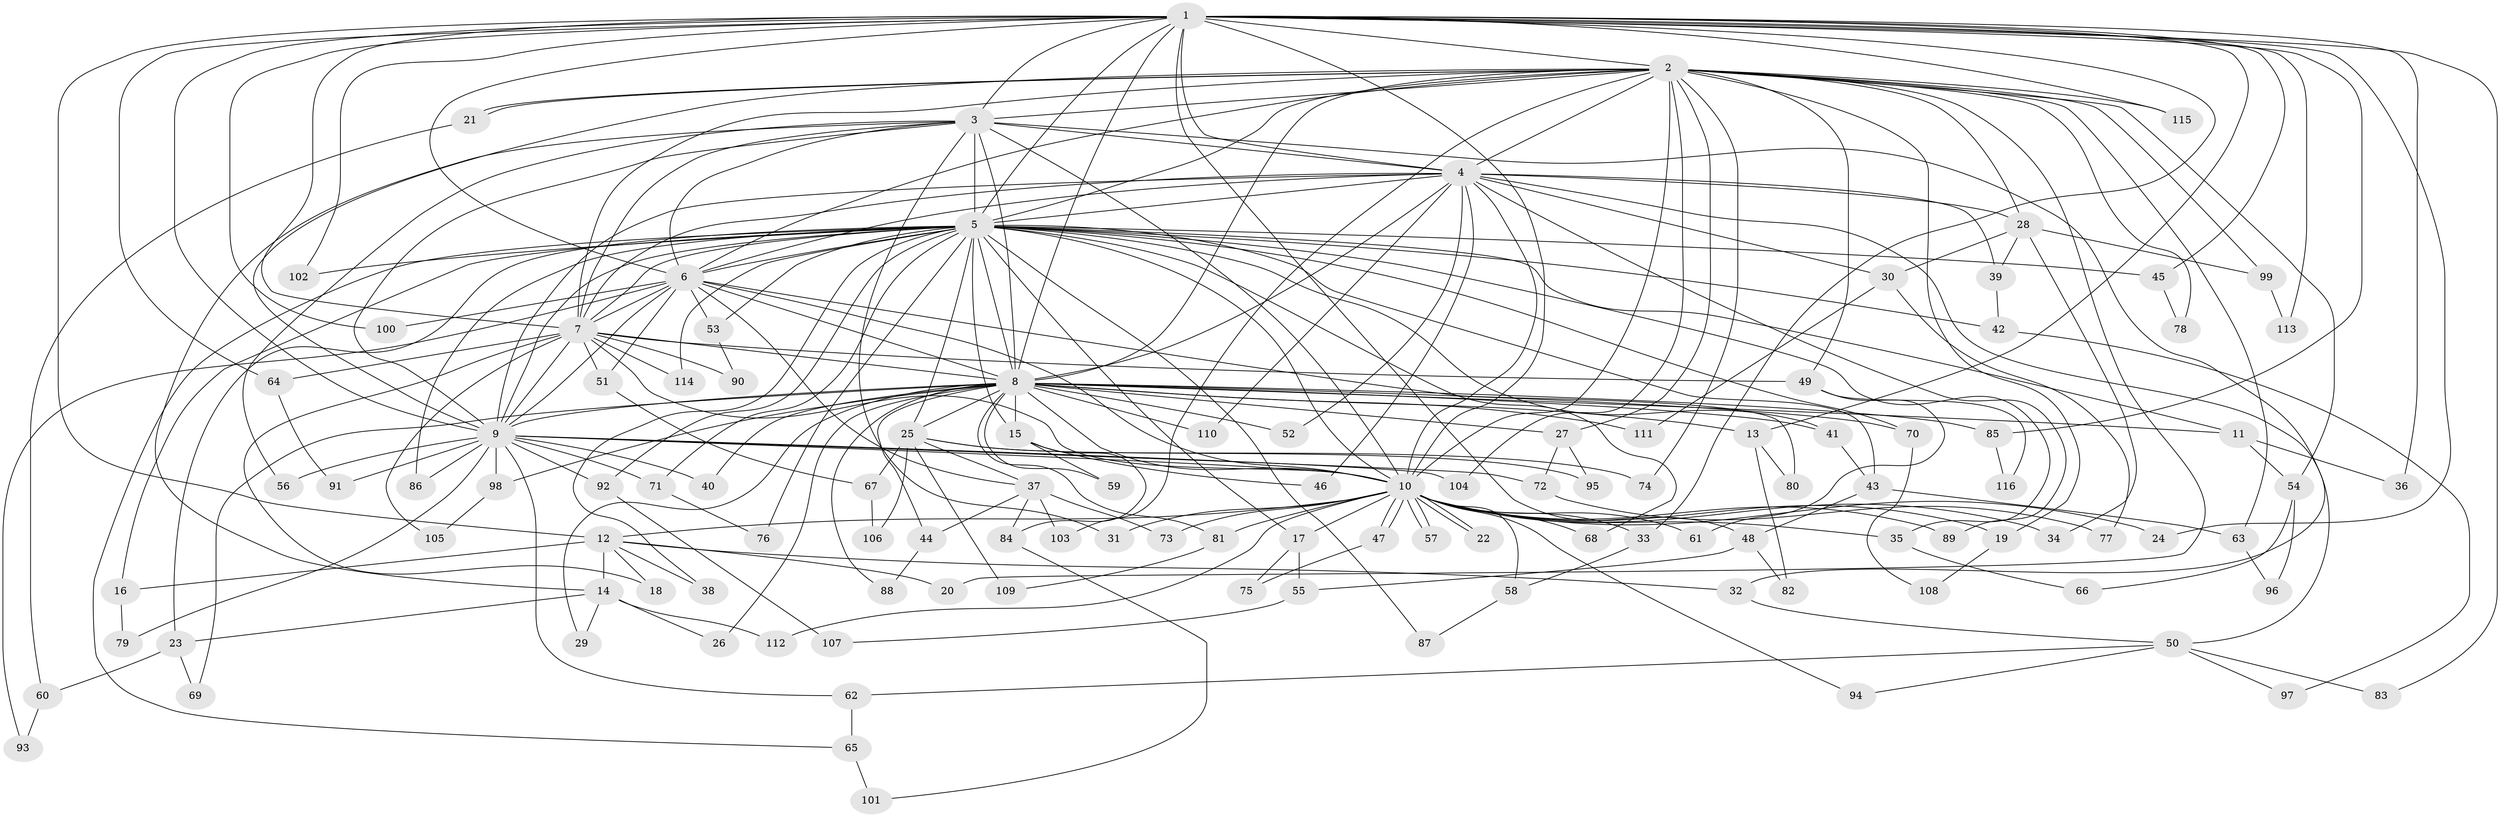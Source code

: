 // Generated by graph-tools (version 1.1) at 2025/25/03/09/25 03:25:47]
// undirected, 116 vertices, 257 edges
graph export_dot {
graph [start="1"]
  node [color=gray90,style=filled];
  1;
  2;
  3;
  4;
  5;
  6;
  7;
  8;
  9;
  10;
  11;
  12;
  13;
  14;
  15;
  16;
  17;
  18;
  19;
  20;
  21;
  22;
  23;
  24;
  25;
  26;
  27;
  28;
  29;
  30;
  31;
  32;
  33;
  34;
  35;
  36;
  37;
  38;
  39;
  40;
  41;
  42;
  43;
  44;
  45;
  46;
  47;
  48;
  49;
  50;
  51;
  52;
  53;
  54;
  55;
  56;
  57;
  58;
  59;
  60;
  61;
  62;
  63;
  64;
  65;
  66;
  67;
  68;
  69;
  70;
  71;
  72;
  73;
  74;
  75;
  76;
  77;
  78;
  79;
  80;
  81;
  82;
  83;
  84;
  85;
  86;
  87;
  88;
  89;
  90;
  91;
  92;
  93;
  94;
  95;
  96;
  97;
  98;
  99;
  100;
  101;
  102;
  103;
  104;
  105;
  106;
  107;
  108;
  109;
  110;
  111;
  112;
  113;
  114;
  115;
  116;
  1 -- 2;
  1 -- 3;
  1 -- 4;
  1 -- 5;
  1 -- 6;
  1 -- 7;
  1 -- 8;
  1 -- 9;
  1 -- 10;
  1 -- 12;
  1 -- 13;
  1 -- 24;
  1 -- 33;
  1 -- 36;
  1 -- 45;
  1 -- 48;
  1 -- 64;
  1 -- 83;
  1 -- 85;
  1 -- 100;
  1 -- 102;
  1 -- 113;
  1 -- 115;
  2 -- 3;
  2 -- 4;
  2 -- 5;
  2 -- 6;
  2 -- 7;
  2 -- 8;
  2 -- 9;
  2 -- 10;
  2 -- 19;
  2 -- 20;
  2 -- 21;
  2 -- 21;
  2 -- 27;
  2 -- 28;
  2 -- 49;
  2 -- 54;
  2 -- 63;
  2 -- 74;
  2 -- 78;
  2 -- 99;
  2 -- 103;
  2 -- 104;
  2 -- 115;
  3 -- 4;
  3 -- 5;
  3 -- 6;
  3 -- 7;
  3 -- 8;
  3 -- 9;
  3 -- 10;
  3 -- 14;
  3 -- 31;
  3 -- 32;
  3 -- 56;
  4 -- 5;
  4 -- 6;
  4 -- 7;
  4 -- 8;
  4 -- 9;
  4 -- 10;
  4 -- 28;
  4 -- 30;
  4 -- 39;
  4 -- 46;
  4 -- 50;
  4 -- 52;
  4 -- 89;
  4 -- 110;
  5 -- 6;
  5 -- 7;
  5 -- 8;
  5 -- 9;
  5 -- 10;
  5 -- 11;
  5 -- 15;
  5 -- 16;
  5 -- 17;
  5 -- 23;
  5 -- 25;
  5 -- 35;
  5 -- 38;
  5 -- 41;
  5 -- 42;
  5 -- 43;
  5 -- 45;
  5 -- 53;
  5 -- 65;
  5 -- 68;
  5 -- 70;
  5 -- 71;
  5 -- 76;
  5 -- 86;
  5 -- 87;
  5 -- 92;
  5 -- 102;
  5 -- 114;
  6 -- 7;
  6 -- 8;
  6 -- 9;
  6 -- 10;
  6 -- 37;
  6 -- 51;
  6 -- 53;
  6 -- 80;
  6 -- 93;
  6 -- 100;
  7 -- 8;
  7 -- 9;
  7 -- 10;
  7 -- 18;
  7 -- 49;
  7 -- 51;
  7 -- 64;
  7 -- 90;
  7 -- 105;
  7 -- 114;
  8 -- 9;
  8 -- 10;
  8 -- 11;
  8 -- 13;
  8 -- 15;
  8 -- 25;
  8 -- 26;
  8 -- 27;
  8 -- 29;
  8 -- 40;
  8 -- 41;
  8 -- 44;
  8 -- 52;
  8 -- 59;
  8 -- 69;
  8 -- 70;
  8 -- 81;
  8 -- 85;
  8 -- 88;
  8 -- 98;
  8 -- 110;
  8 -- 111;
  9 -- 10;
  9 -- 40;
  9 -- 56;
  9 -- 62;
  9 -- 71;
  9 -- 72;
  9 -- 79;
  9 -- 86;
  9 -- 91;
  9 -- 92;
  9 -- 98;
  9 -- 104;
  10 -- 12;
  10 -- 17;
  10 -- 19;
  10 -- 22;
  10 -- 22;
  10 -- 24;
  10 -- 31;
  10 -- 33;
  10 -- 34;
  10 -- 35;
  10 -- 47;
  10 -- 47;
  10 -- 57;
  10 -- 57;
  10 -- 58;
  10 -- 61;
  10 -- 68;
  10 -- 73;
  10 -- 81;
  10 -- 89;
  10 -- 94;
  10 -- 112;
  11 -- 36;
  11 -- 54;
  12 -- 14;
  12 -- 16;
  12 -- 18;
  12 -- 20;
  12 -- 32;
  12 -- 38;
  13 -- 80;
  13 -- 82;
  14 -- 23;
  14 -- 26;
  14 -- 29;
  14 -- 112;
  15 -- 46;
  15 -- 59;
  15 -- 84;
  16 -- 79;
  17 -- 55;
  17 -- 75;
  19 -- 108;
  21 -- 60;
  23 -- 60;
  23 -- 69;
  25 -- 37;
  25 -- 67;
  25 -- 74;
  25 -- 95;
  25 -- 106;
  25 -- 109;
  27 -- 72;
  27 -- 95;
  28 -- 30;
  28 -- 34;
  28 -- 39;
  28 -- 99;
  30 -- 77;
  30 -- 111;
  32 -- 50;
  33 -- 58;
  35 -- 66;
  37 -- 44;
  37 -- 73;
  37 -- 84;
  37 -- 103;
  39 -- 42;
  41 -- 43;
  42 -- 97;
  43 -- 48;
  43 -- 63;
  44 -- 88;
  45 -- 78;
  47 -- 75;
  48 -- 55;
  48 -- 82;
  49 -- 61;
  49 -- 116;
  50 -- 62;
  50 -- 83;
  50 -- 94;
  50 -- 97;
  51 -- 67;
  53 -- 90;
  54 -- 66;
  54 -- 96;
  55 -- 107;
  58 -- 87;
  60 -- 93;
  62 -- 65;
  63 -- 96;
  64 -- 91;
  65 -- 101;
  67 -- 106;
  70 -- 108;
  71 -- 76;
  72 -- 77;
  81 -- 109;
  84 -- 101;
  85 -- 116;
  92 -- 107;
  98 -- 105;
  99 -- 113;
}
